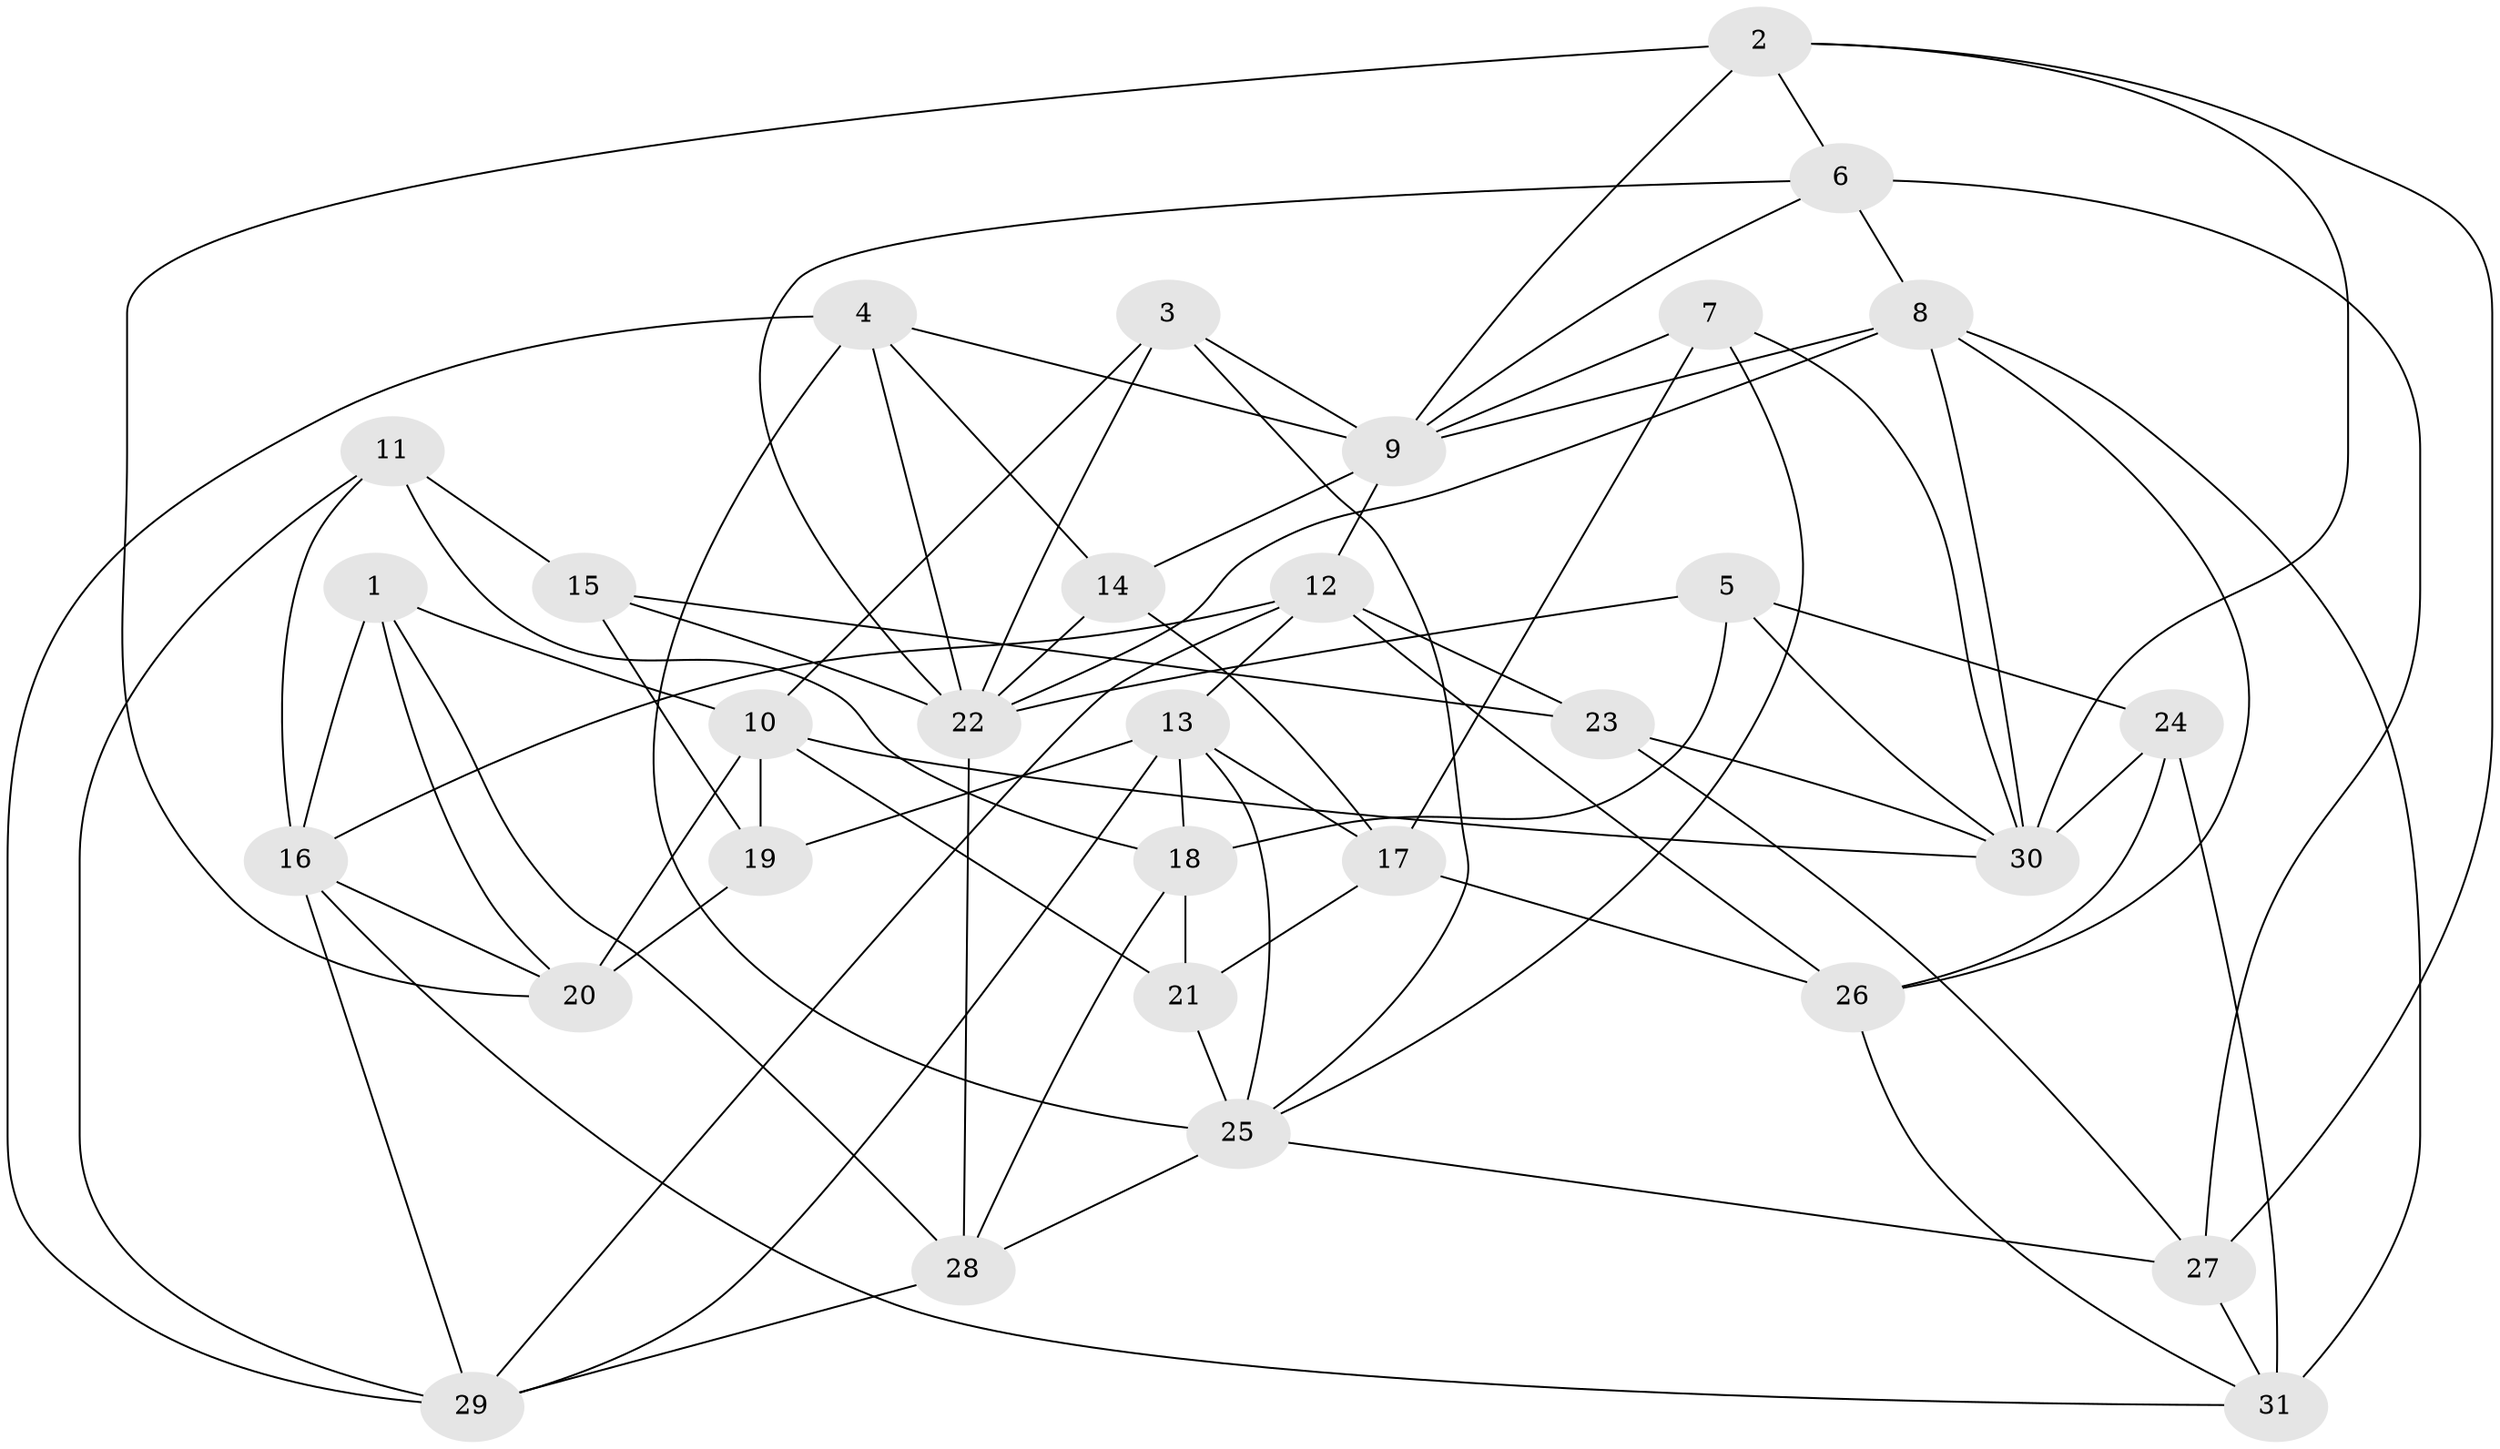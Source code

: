 // original degree distribution, {4: 1.0}
// Generated by graph-tools (version 1.1) at 2025/03/03/09/25 03:03:09]
// undirected, 31 vertices, 80 edges
graph export_dot {
graph [start="1"]
  node [color=gray90,style=filled];
  1;
  2;
  3;
  4;
  5;
  6;
  7;
  8;
  9;
  10;
  11;
  12;
  13;
  14;
  15;
  16;
  17;
  18;
  19;
  20;
  21;
  22;
  23;
  24;
  25;
  26;
  27;
  28;
  29;
  30;
  31;
  1 -- 10 [weight=1.0];
  1 -- 16 [weight=1.0];
  1 -- 20 [weight=1.0];
  1 -- 28 [weight=1.0];
  2 -- 6 [weight=1.0];
  2 -- 9 [weight=1.0];
  2 -- 20 [weight=2.0];
  2 -- 27 [weight=1.0];
  2 -- 30 [weight=1.0];
  3 -- 9 [weight=1.0];
  3 -- 10 [weight=1.0];
  3 -- 22 [weight=1.0];
  3 -- 25 [weight=1.0];
  4 -- 9 [weight=1.0];
  4 -- 14 [weight=1.0];
  4 -- 22 [weight=1.0];
  4 -- 25 [weight=2.0];
  4 -- 29 [weight=1.0];
  5 -- 18 [weight=1.0];
  5 -- 22 [weight=1.0];
  5 -- 24 [weight=1.0];
  5 -- 30 [weight=1.0];
  6 -- 8 [weight=1.0];
  6 -- 9 [weight=1.0];
  6 -- 22 [weight=1.0];
  6 -- 27 [weight=2.0];
  7 -- 9 [weight=1.0];
  7 -- 17 [weight=1.0];
  7 -- 25 [weight=1.0];
  7 -- 30 [weight=1.0];
  8 -- 9 [weight=1.0];
  8 -- 22 [weight=1.0];
  8 -- 26 [weight=1.0];
  8 -- 30 [weight=1.0];
  8 -- 31 [weight=1.0];
  9 -- 12 [weight=1.0];
  9 -- 14 [weight=1.0];
  10 -- 19 [weight=1.0];
  10 -- 20 [weight=1.0];
  10 -- 21 [weight=1.0];
  10 -- 30 [weight=1.0];
  11 -- 15 [weight=1.0];
  11 -- 16 [weight=1.0];
  11 -- 18 [weight=1.0];
  11 -- 29 [weight=1.0];
  12 -- 13 [weight=1.0];
  12 -- 16 [weight=1.0];
  12 -- 23 [weight=1.0];
  12 -- 26 [weight=1.0];
  12 -- 29 [weight=1.0];
  13 -- 17 [weight=1.0];
  13 -- 18 [weight=1.0];
  13 -- 19 [weight=1.0];
  13 -- 25 [weight=1.0];
  13 -- 29 [weight=1.0];
  14 -- 17 [weight=1.0];
  14 -- 22 [weight=1.0];
  15 -- 19 [weight=1.0];
  15 -- 22 [weight=3.0];
  15 -- 23 [weight=1.0];
  16 -- 20 [weight=1.0];
  16 -- 29 [weight=1.0];
  16 -- 31 [weight=1.0];
  17 -- 21 [weight=1.0];
  17 -- 26 [weight=2.0];
  18 -- 21 [weight=1.0];
  18 -- 28 [weight=2.0];
  19 -- 20 [weight=1.0];
  21 -- 25 [weight=1.0];
  22 -- 28 [weight=1.0];
  23 -- 27 [weight=1.0];
  23 -- 30 [weight=1.0];
  24 -- 26 [weight=1.0];
  24 -- 30 [weight=2.0];
  24 -- 31 [weight=2.0];
  25 -- 27 [weight=1.0];
  25 -- 28 [weight=1.0];
  26 -- 31 [weight=1.0];
  27 -- 31 [weight=1.0];
  28 -- 29 [weight=1.0];
}
